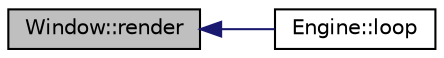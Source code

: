 digraph "Window::render"
{
  edge [fontname="Helvetica",fontsize="10",labelfontname="Helvetica",labelfontsize="10"];
  node [fontname="Helvetica",fontsize="10",shape=record];
  rankdir="LR";
  Node5 [label="Window::render",height=0.2,width=0.4,color="black", fillcolor="grey75", style="filled", fontcolor="black"];
  Node5 -> Node6 [dir="back",color="midnightblue",fontsize="10",style="solid"];
  Node6 [label="Engine::loop",height=0.2,width=0.4,color="black", fillcolor="white", style="filled",URL="$struct_engine.html#a514f8d788ced7c6508b8b6f9ef66ccb1",tooltip="Handles major high level engine movements. "];
}

